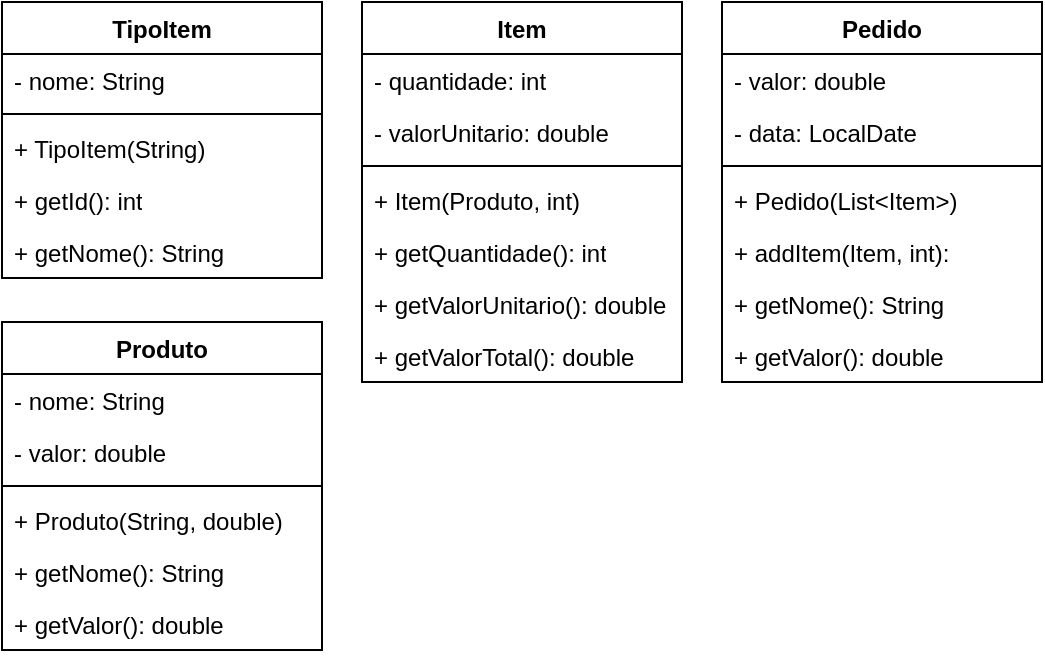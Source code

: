<mxfile version="21.7.5" type="device">
  <diagram id="C5RBs43oDa-KdzZeNtuy" name="Page-1">
    <mxGraphModel dx="988" dy="407" grid="1" gridSize="10" guides="1" tooltips="1" connect="1" arrows="1" fold="1" page="1" pageScale="1" pageWidth="827" pageHeight="1169" math="0" shadow="0">
      <root>
        <mxCell id="WIyWlLk6GJQsqaUBKTNV-0" />
        <mxCell id="WIyWlLk6GJQsqaUBKTNV-1" parent="WIyWlLk6GJQsqaUBKTNV-0" />
        <mxCell id="BBQRTOKGN31XjNZ7bDkb-0" value="TipoItem" style="swimlane;fontStyle=1;align=center;verticalAlign=top;childLayout=stackLayout;horizontal=1;startSize=26;horizontalStack=0;resizeParent=1;resizeParentMax=0;resizeLast=0;collapsible=1;marginBottom=0;whiteSpace=wrap;html=1;" vertex="1" parent="WIyWlLk6GJQsqaUBKTNV-1">
          <mxGeometry x="40" y="40" width="160" height="138" as="geometry" />
        </mxCell>
        <mxCell id="BBQRTOKGN31XjNZ7bDkb-4" value="- nome: String" style="text;strokeColor=none;fillColor=none;align=left;verticalAlign=top;spacingLeft=4;spacingRight=4;overflow=hidden;rotatable=0;points=[[0,0.5],[1,0.5]];portConstraint=eastwest;whiteSpace=wrap;html=1;" vertex="1" parent="BBQRTOKGN31XjNZ7bDkb-0">
          <mxGeometry y="26" width="160" height="26" as="geometry" />
        </mxCell>
        <mxCell id="BBQRTOKGN31XjNZ7bDkb-2" value="" style="line;strokeWidth=1;fillColor=none;align=left;verticalAlign=middle;spacingTop=-1;spacingLeft=3;spacingRight=3;rotatable=0;labelPosition=right;points=[];portConstraint=eastwest;strokeColor=inherit;" vertex="1" parent="BBQRTOKGN31XjNZ7bDkb-0">
          <mxGeometry y="52" width="160" height="8" as="geometry" />
        </mxCell>
        <mxCell id="BBQRTOKGN31XjNZ7bDkb-3" value="+ TipoItem(String)" style="text;strokeColor=none;fillColor=none;align=left;verticalAlign=top;spacingLeft=4;spacingRight=4;overflow=hidden;rotatable=0;points=[[0,0.5],[1,0.5]];portConstraint=eastwest;whiteSpace=wrap;html=1;" vertex="1" parent="BBQRTOKGN31XjNZ7bDkb-0">
          <mxGeometry y="60" width="160" height="26" as="geometry" />
        </mxCell>
        <mxCell id="BBQRTOKGN31XjNZ7bDkb-6" value="+ getId(): int" style="text;strokeColor=none;fillColor=none;align=left;verticalAlign=top;spacingLeft=4;spacingRight=4;overflow=hidden;rotatable=0;points=[[0,0.5],[1,0.5]];portConstraint=eastwest;whiteSpace=wrap;html=1;" vertex="1" parent="BBQRTOKGN31XjNZ7bDkb-0">
          <mxGeometry y="86" width="160" height="26" as="geometry" />
        </mxCell>
        <mxCell id="BBQRTOKGN31XjNZ7bDkb-5" value="+ getNome(): String" style="text;strokeColor=none;fillColor=none;align=left;verticalAlign=top;spacingLeft=4;spacingRight=4;overflow=hidden;rotatable=0;points=[[0,0.5],[1,0.5]];portConstraint=eastwest;whiteSpace=wrap;html=1;" vertex="1" parent="BBQRTOKGN31XjNZ7bDkb-0">
          <mxGeometry y="112" width="160" height="26" as="geometry" />
        </mxCell>
        <mxCell id="BBQRTOKGN31XjNZ7bDkb-11" value="Item" style="swimlane;fontStyle=1;align=center;verticalAlign=top;childLayout=stackLayout;horizontal=1;startSize=26;horizontalStack=0;resizeParent=1;resizeParentMax=0;resizeLast=0;collapsible=1;marginBottom=0;whiteSpace=wrap;html=1;" vertex="1" parent="WIyWlLk6GJQsqaUBKTNV-1">
          <mxGeometry x="220" y="40" width="160" height="190" as="geometry" />
        </mxCell>
        <mxCell id="BBQRTOKGN31XjNZ7bDkb-37" value="- quantidade: int" style="text;strokeColor=none;fillColor=none;align=left;verticalAlign=top;spacingLeft=4;spacingRight=4;overflow=hidden;rotatable=0;points=[[0,0.5],[1,0.5]];portConstraint=eastwest;whiteSpace=wrap;html=1;" vertex="1" parent="BBQRTOKGN31XjNZ7bDkb-11">
          <mxGeometry y="26" width="160" height="26" as="geometry" />
        </mxCell>
        <mxCell id="BBQRTOKGN31XjNZ7bDkb-19" value="- valorUnitario: double" style="text;strokeColor=none;fillColor=none;align=left;verticalAlign=top;spacingLeft=4;spacingRight=4;overflow=hidden;rotatable=0;points=[[0,0.5],[1,0.5]];portConstraint=eastwest;whiteSpace=wrap;html=1;" vertex="1" parent="BBQRTOKGN31XjNZ7bDkb-11">
          <mxGeometry y="52" width="160" height="26" as="geometry" />
        </mxCell>
        <mxCell id="BBQRTOKGN31XjNZ7bDkb-14" value="" style="line;strokeWidth=1;fillColor=none;align=left;verticalAlign=middle;spacingTop=-1;spacingLeft=3;spacingRight=3;rotatable=0;labelPosition=right;points=[];portConstraint=eastwest;strokeColor=inherit;" vertex="1" parent="BBQRTOKGN31XjNZ7bDkb-11">
          <mxGeometry y="78" width="160" height="8" as="geometry" />
        </mxCell>
        <mxCell id="BBQRTOKGN31XjNZ7bDkb-15" value="+ Item(Produto, int)" style="text;strokeColor=none;fillColor=none;align=left;verticalAlign=top;spacingLeft=4;spacingRight=4;overflow=hidden;rotatable=0;points=[[0,0.5],[1,0.5]];portConstraint=eastwest;whiteSpace=wrap;html=1;" vertex="1" parent="BBQRTOKGN31XjNZ7bDkb-11">
          <mxGeometry y="86" width="160" height="26" as="geometry" />
        </mxCell>
        <mxCell id="BBQRTOKGN31XjNZ7bDkb-38" value="+ getQuantidade(): int" style="text;strokeColor=none;fillColor=none;align=left;verticalAlign=top;spacingLeft=4;spacingRight=4;overflow=hidden;rotatable=0;points=[[0,0.5],[1,0.5]];portConstraint=eastwest;whiteSpace=wrap;html=1;" vertex="1" parent="BBQRTOKGN31XjNZ7bDkb-11">
          <mxGeometry y="112" width="160" height="26" as="geometry" />
        </mxCell>
        <mxCell id="BBQRTOKGN31XjNZ7bDkb-17" value="+ getValorUnitario(): double" style="text;strokeColor=none;fillColor=none;align=left;verticalAlign=top;spacingLeft=4;spacingRight=4;overflow=hidden;rotatable=0;points=[[0,0.5],[1,0.5]];portConstraint=eastwest;whiteSpace=wrap;html=1;" vertex="1" parent="BBQRTOKGN31XjNZ7bDkb-11">
          <mxGeometry y="138" width="160" height="26" as="geometry" />
        </mxCell>
        <mxCell id="BBQRTOKGN31XjNZ7bDkb-39" value="+ getValorTotal(): double" style="text;strokeColor=none;fillColor=none;align=left;verticalAlign=top;spacingLeft=4;spacingRight=4;overflow=hidden;rotatable=0;points=[[0,0.5],[1,0.5]];portConstraint=eastwest;whiteSpace=wrap;html=1;" vertex="1" parent="BBQRTOKGN31XjNZ7bDkb-11">
          <mxGeometry y="164" width="160" height="26" as="geometry" />
        </mxCell>
        <mxCell id="BBQRTOKGN31XjNZ7bDkb-20" value="Pedido" style="swimlane;fontStyle=1;align=center;verticalAlign=top;childLayout=stackLayout;horizontal=1;startSize=26;horizontalStack=0;resizeParent=1;resizeParentMax=0;resizeLast=0;collapsible=1;marginBottom=0;whiteSpace=wrap;html=1;" vertex="1" parent="WIyWlLk6GJQsqaUBKTNV-1">
          <mxGeometry x="400" y="40" width="160" height="190" as="geometry" />
        </mxCell>
        <mxCell id="BBQRTOKGN31XjNZ7bDkb-23" value="- valor: double" style="text;strokeColor=none;fillColor=none;align=left;verticalAlign=top;spacingLeft=4;spacingRight=4;overflow=hidden;rotatable=0;points=[[0,0.5],[1,0.5]];portConstraint=eastwest;whiteSpace=wrap;html=1;" vertex="1" parent="BBQRTOKGN31XjNZ7bDkb-20">
          <mxGeometry y="26" width="160" height="26" as="geometry" />
        </mxCell>
        <mxCell id="BBQRTOKGN31XjNZ7bDkb-22" value="- data: LocalDate" style="text;strokeColor=none;fillColor=none;align=left;verticalAlign=top;spacingLeft=4;spacingRight=4;overflow=hidden;rotatable=0;points=[[0,0.5],[1,0.5]];portConstraint=eastwest;whiteSpace=wrap;html=1;" vertex="1" parent="BBQRTOKGN31XjNZ7bDkb-20">
          <mxGeometry y="52" width="160" height="26" as="geometry" />
        </mxCell>
        <mxCell id="BBQRTOKGN31XjNZ7bDkb-24" value="" style="line;strokeWidth=1;fillColor=none;align=left;verticalAlign=middle;spacingTop=-1;spacingLeft=3;spacingRight=3;rotatable=0;labelPosition=right;points=[];portConstraint=eastwest;strokeColor=inherit;" vertex="1" parent="BBQRTOKGN31XjNZ7bDkb-20">
          <mxGeometry y="78" width="160" height="8" as="geometry" />
        </mxCell>
        <mxCell id="BBQRTOKGN31XjNZ7bDkb-25" value="+ Pedido(List&amp;lt;Item&amp;gt;)" style="text;strokeColor=none;fillColor=none;align=left;verticalAlign=top;spacingLeft=4;spacingRight=4;overflow=hidden;rotatable=0;points=[[0,0.5],[1,0.5]];portConstraint=eastwest;whiteSpace=wrap;html=1;" vertex="1" parent="BBQRTOKGN31XjNZ7bDkb-20">
          <mxGeometry y="86" width="160" height="26" as="geometry" />
        </mxCell>
        <mxCell id="BBQRTOKGN31XjNZ7bDkb-28" value="+ addItem(Item, int):&amp;nbsp;" style="text;strokeColor=none;fillColor=none;align=left;verticalAlign=top;spacingLeft=4;spacingRight=4;overflow=hidden;rotatable=0;points=[[0,0.5],[1,0.5]];portConstraint=eastwest;whiteSpace=wrap;html=1;" vertex="1" parent="BBQRTOKGN31XjNZ7bDkb-20">
          <mxGeometry y="112" width="160" height="26" as="geometry" />
        </mxCell>
        <mxCell id="BBQRTOKGN31XjNZ7bDkb-26" value="+ getNome(): String" style="text;strokeColor=none;fillColor=none;align=left;verticalAlign=top;spacingLeft=4;spacingRight=4;overflow=hidden;rotatable=0;points=[[0,0.5],[1,0.5]];portConstraint=eastwest;whiteSpace=wrap;html=1;" vertex="1" parent="BBQRTOKGN31XjNZ7bDkb-20">
          <mxGeometry y="138" width="160" height="26" as="geometry" />
        </mxCell>
        <mxCell id="BBQRTOKGN31XjNZ7bDkb-27" value="+ getValor(): double" style="text;strokeColor=none;fillColor=none;align=left;verticalAlign=top;spacingLeft=4;spacingRight=4;overflow=hidden;rotatable=0;points=[[0,0.5],[1,0.5]];portConstraint=eastwest;whiteSpace=wrap;html=1;" vertex="1" parent="BBQRTOKGN31XjNZ7bDkb-20">
          <mxGeometry y="164" width="160" height="26" as="geometry" />
        </mxCell>
        <mxCell id="BBQRTOKGN31XjNZ7bDkb-29" value="Produto" style="swimlane;fontStyle=1;align=center;verticalAlign=top;childLayout=stackLayout;horizontal=1;startSize=26;horizontalStack=0;resizeParent=1;resizeParentMax=0;resizeLast=0;collapsible=1;marginBottom=0;whiteSpace=wrap;html=1;" vertex="1" parent="WIyWlLk6GJQsqaUBKTNV-1">
          <mxGeometry x="40" y="200" width="160" height="164" as="geometry" />
        </mxCell>
        <mxCell id="BBQRTOKGN31XjNZ7bDkb-31" value="- nome: String" style="text;strokeColor=none;fillColor=none;align=left;verticalAlign=top;spacingLeft=4;spacingRight=4;overflow=hidden;rotatable=0;points=[[0,0.5],[1,0.5]];portConstraint=eastwest;whiteSpace=wrap;html=1;" vertex="1" parent="BBQRTOKGN31XjNZ7bDkb-29">
          <mxGeometry y="26" width="160" height="26" as="geometry" />
        </mxCell>
        <mxCell id="BBQRTOKGN31XjNZ7bDkb-36" value="- valor: double" style="text;strokeColor=none;fillColor=none;align=left;verticalAlign=top;spacingLeft=4;spacingRight=4;overflow=hidden;rotatable=0;points=[[0,0.5],[1,0.5]];portConstraint=eastwest;whiteSpace=wrap;html=1;" vertex="1" parent="BBQRTOKGN31XjNZ7bDkb-29">
          <mxGeometry y="52" width="160" height="26" as="geometry" />
        </mxCell>
        <mxCell id="BBQRTOKGN31XjNZ7bDkb-32" value="" style="line;strokeWidth=1;fillColor=none;align=left;verticalAlign=middle;spacingTop=-1;spacingLeft=3;spacingRight=3;rotatable=0;labelPosition=right;points=[];portConstraint=eastwest;strokeColor=inherit;" vertex="1" parent="BBQRTOKGN31XjNZ7bDkb-29">
          <mxGeometry y="78" width="160" height="8" as="geometry" />
        </mxCell>
        <mxCell id="BBQRTOKGN31XjNZ7bDkb-33" value="+ Produto(String, double)" style="text;strokeColor=none;fillColor=none;align=left;verticalAlign=top;spacingLeft=4;spacingRight=4;overflow=hidden;rotatable=0;points=[[0,0.5],[1,0.5]];portConstraint=eastwest;whiteSpace=wrap;html=1;" vertex="1" parent="BBQRTOKGN31XjNZ7bDkb-29">
          <mxGeometry y="86" width="160" height="26" as="geometry" />
        </mxCell>
        <mxCell id="BBQRTOKGN31XjNZ7bDkb-34" value="+ getNome(): String" style="text;strokeColor=none;fillColor=none;align=left;verticalAlign=top;spacingLeft=4;spacingRight=4;overflow=hidden;rotatable=0;points=[[0,0.5],[1,0.5]];portConstraint=eastwest;whiteSpace=wrap;html=1;" vertex="1" parent="BBQRTOKGN31XjNZ7bDkb-29">
          <mxGeometry y="112" width="160" height="26" as="geometry" />
        </mxCell>
        <mxCell id="BBQRTOKGN31XjNZ7bDkb-35" value="+ getValor(): double" style="text;strokeColor=none;fillColor=none;align=left;verticalAlign=top;spacingLeft=4;spacingRight=4;overflow=hidden;rotatable=0;points=[[0,0.5],[1,0.5]];portConstraint=eastwest;whiteSpace=wrap;html=1;" vertex="1" parent="BBQRTOKGN31XjNZ7bDkb-29">
          <mxGeometry y="138" width="160" height="26" as="geometry" />
        </mxCell>
      </root>
    </mxGraphModel>
  </diagram>
</mxfile>
